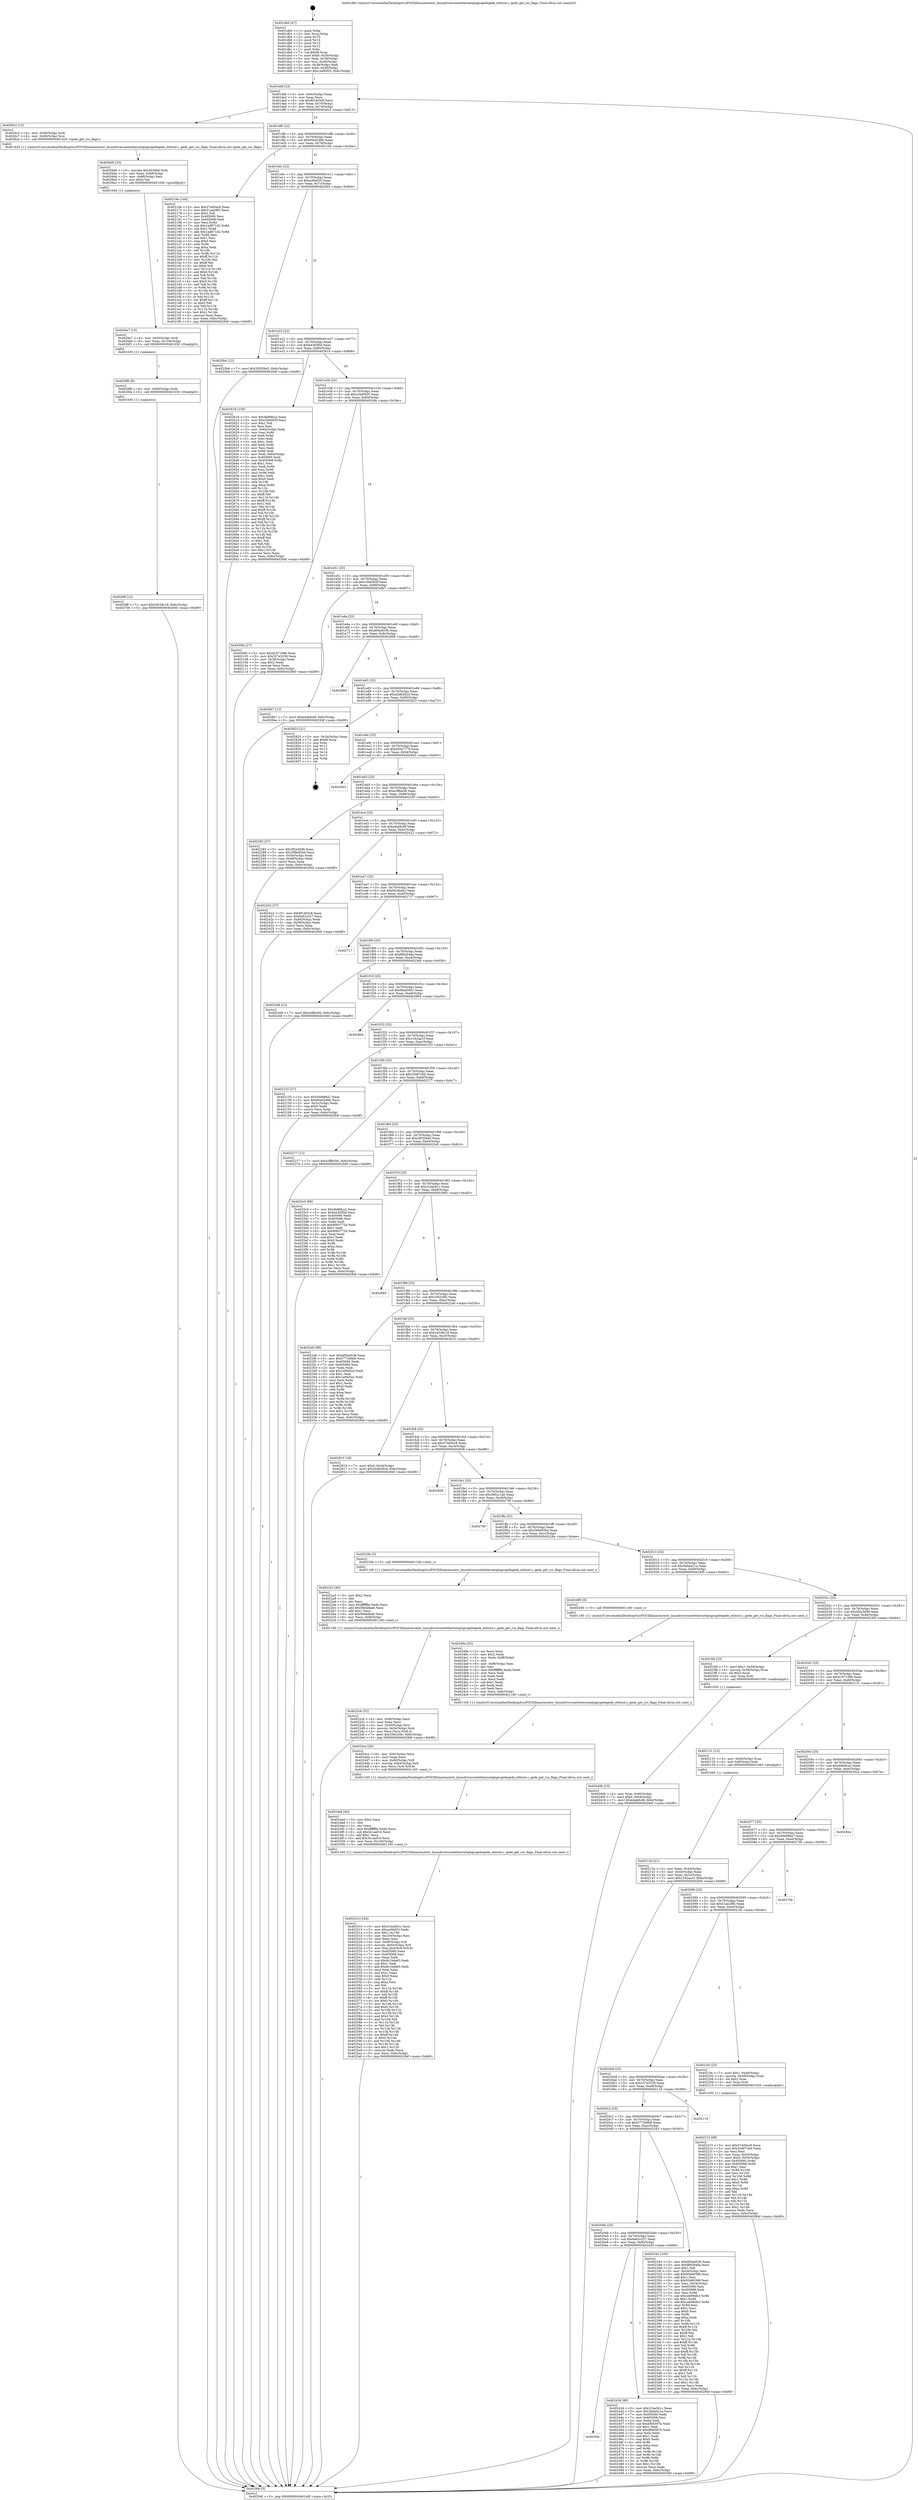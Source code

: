 digraph "0x401db0" {
  label = "0x401db0 (/mnt/c/Users/mathe/Desktop/tcc/POCII/binaries/extr_linuxdriversnetethernetqlogicqedeqede_ethtool.c_qede_get_rss_flags_Final-ollvm.out::main(0))"
  labelloc = "t"
  node[shape=record]

  Entry [label="",width=0.3,height=0.3,shape=circle,fillcolor=black,style=filled]
  "0x401ddf" [label="{
     0x401ddf [23]\l
     | [instrs]\l
     &nbsp;&nbsp;0x401ddf \<+3\>: mov -0x6c(%rbp),%eax\l
     &nbsp;&nbsp;0x401de2 \<+2\>: mov %eax,%ecx\l
     &nbsp;&nbsp;0x401de4 \<+6\>: sub $0x8f1d03c8,%ecx\l
     &nbsp;&nbsp;0x401dea \<+3\>: mov %eax,-0x70(%rbp)\l
     &nbsp;&nbsp;0x401ded \<+3\>: mov %ecx,-0x74(%rbp)\l
     &nbsp;&nbsp;0x401df0 \<+6\>: je 00000000004026c3 \<main+0x913\>\l
  }"]
  "0x4026c3" [label="{
     0x4026c3 [13]\l
     | [instrs]\l
     &nbsp;&nbsp;0x4026c3 \<+4\>: mov -0x50(%rbp),%rdi\l
     &nbsp;&nbsp;0x4026c7 \<+4\>: mov -0x60(%rbp),%rsi\l
     &nbsp;&nbsp;0x4026cb \<+5\>: call 0000000000401420 \<qede_get_rss_flags\>\l
     | [calls]\l
     &nbsp;&nbsp;0x401420 \{1\} (/mnt/c/Users/mathe/Desktop/tcc/POCII/binaries/extr_linuxdriversnetethernetqlogicqedeqede_ethtool.c_qede_get_rss_flags_Final-ollvm.out::qede_get_rss_flags)\l
  }"]
  "0x401df6" [label="{
     0x401df6 [22]\l
     | [instrs]\l
     &nbsp;&nbsp;0x401df6 \<+5\>: jmp 0000000000401dfb \<main+0x4b\>\l
     &nbsp;&nbsp;0x401dfb \<+3\>: mov -0x70(%rbp),%eax\l
     &nbsp;&nbsp;0x401dfe \<+5\>: sub $0x95ed246b,%eax\l
     &nbsp;&nbsp;0x401e03 \<+3\>: mov %eax,-0x78(%rbp)\l
     &nbsp;&nbsp;0x401e06 \<+6\>: je 000000000040216e \<main+0x3be\>\l
  }"]
  Exit [label="",width=0.3,height=0.3,shape=circle,fillcolor=black,style=filled,peripheries=2]
  "0x40216e" [label="{
     0x40216e [144]\l
     | [instrs]\l
     &nbsp;&nbsp;0x40216e \<+5\>: mov $0x374d5ec8,%eax\l
     &nbsp;&nbsp;0x402173 \<+5\>: mov $0x51ae2f85,%ecx\l
     &nbsp;&nbsp;0x402178 \<+2\>: mov $0x1,%dl\l
     &nbsp;&nbsp;0x40217a \<+7\>: mov 0x405060,%esi\l
     &nbsp;&nbsp;0x402181 \<+7\>: mov 0x405068,%edi\l
     &nbsp;&nbsp;0x402188 \<+3\>: mov %esi,%r8d\l
     &nbsp;&nbsp;0x40218b \<+7\>: sub $0x1ad871d2,%r8d\l
     &nbsp;&nbsp;0x402192 \<+4\>: sub $0x1,%r8d\l
     &nbsp;&nbsp;0x402196 \<+7\>: add $0x1ad871d2,%r8d\l
     &nbsp;&nbsp;0x40219d \<+4\>: imul %r8d,%esi\l
     &nbsp;&nbsp;0x4021a1 \<+3\>: and $0x1,%esi\l
     &nbsp;&nbsp;0x4021a4 \<+3\>: cmp $0x0,%esi\l
     &nbsp;&nbsp;0x4021a7 \<+4\>: sete %r9b\l
     &nbsp;&nbsp;0x4021ab \<+3\>: cmp $0xa,%edi\l
     &nbsp;&nbsp;0x4021ae \<+4\>: setl %r10b\l
     &nbsp;&nbsp;0x4021b2 \<+3\>: mov %r9b,%r11b\l
     &nbsp;&nbsp;0x4021b5 \<+4\>: xor $0xff,%r11b\l
     &nbsp;&nbsp;0x4021b9 \<+3\>: mov %r10b,%bl\l
     &nbsp;&nbsp;0x4021bc \<+3\>: xor $0xff,%bl\l
     &nbsp;&nbsp;0x4021bf \<+3\>: xor $0x0,%dl\l
     &nbsp;&nbsp;0x4021c2 \<+3\>: mov %r11b,%r14b\l
     &nbsp;&nbsp;0x4021c5 \<+4\>: and $0x0,%r14b\l
     &nbsp;&nbsp;0x4021c9 \<+3\>: and %dl,%r9b\l
     &nbsp;&nbsp;0x4021cc \<+3\>: mov %bl,%r15b\l
     &nbsp;&nbsp;0x4021cf \<+4\>: and $0x0,%r15b\l
     &nbsp;&nbsp;0x4021d3 \<+3\>: and %dl,%r10b\l
     &nbsp;&nbsp;0x4021d6 \<+3\>: or %r9b,%r14b\l
     &nbsp;&nbsp;0x4021d9 \<+3\>: or %r10b,%r15b\l
     &nbsp;&nbsp;0x4021dc \<+3\>: xor %r15b,%r14b\l
     &nbsp;&nbsp;0x4021df \<+3\>: or %bl,%r11b\l
     &nbsp;&nbsp;0x4021e2 \<+4\>: xor $0xff,%r11b\l
     &nbsp;&nbsp;0x4021e6 \<+3\>: or $0x0,%dl\l
     &nbsp;&nbsp;0x4021e9 \<+3\>: and %dl,%r11b\l
     &nbsp;&nbsp;0x4021ec \<+3\>: or %r11b,%r14b\l
     &nbsp;&nbsp;0x4021ef \<+4\>: test $0x1,%r14b\l
     &nbsp;&nbsp;0x4021f3 \<+3\>: cmovne %ecx,%eax\l
     &nbsp;&nbsp;0x4021f6 \<+3\>: mov %eax,-0x6c(%rbp)\l
     &nbsp;&nbsp;0x4021f9 \<+5\>: jmp 000000000040294f \<main+0xb9f\>\l
  }"]
  "0x401e0c" [label="{
     0x401e0c [22]\l
     | [instrs]\l
     &nbsp;&nbsp;0x401e0c \<+5\>: jmp 0000000000401e11 \<main+0x61\>\l
     &nbsp;&nbsp;0x401e11 \<+3\>: mov -0x70(%rbp),%eax\l
     &nbsp;&nbsp;0x401e14 \<+5\>: sub $0xac6faf33,%eax\l
     &nbsp;&nbsp;0x401e19 \<+3\>: mov %eax,-0x7c(%rbp)\l
     &nbsp;&nbsp;0x401e1c \<+6\>: je 00000000004025b4 \<main+0x804\>\l
  }"]
  "0x4026ff" [label="{
     0x4026ff [12]\l
     | [instrs]\l
     &nbsp;&nbsp;0x4026ff \<+7\>: movl $0x34538c18,-0x6c(%rbp)\l
     &nbsp;&nbsp;0x402706 \<+5\>: jmp 000000000040294f \<main+0xb9f\>\l
  }"]
  "0x4025b4" [label="{
     0x4025b4 [12]\l
     | [instrs]\l
     &nbsp;&nbsp;0x4025b4 \<+7\>: movl $0x2f0358a5,-0x6c(%rbp)\l
     &nbsp;&nbsp;0x4025bb \<+5\>: jmp 000000000040294f \<main+0xb9f\>\l
  }"]
  "0x401e22" [label="{
     0x401e22 [22]\l
     | [instrs]\l
     &nbsp;&nbsp;0x401e22 \<+5\>: jmp 0000000000401e27 \<main+0x77\>\l
     &nbsp;&nbsp;0x401e27 \<+3\>: mov -0x70(%rbp),%eax\l
     &nbsp;&nbsp;0x401e2a \<+5\>: sub $0xb43f2f0d,%eax\l
     &nbsp;&nbsp;0x401e2f \<+3\>: mov %eax,-0x80(%rbp)\l
     &nbsp;&nbsp;0x401e32 \<+6\>: je 0000000000402618 \<main+0x868\>\l
  }"]
  "0x4026f6" [label="{
     0x4026f6 [9]\l
     | [instrs]\l
     &nbsp;&nbsp;0x4026f6 \<+4\>: mov -0x60(%rbp),%rdi\l
     &nbsp;&nbsp;0x4026fa \<+5\>: call 0000000000401030 \<free@plt\>\l
     | [calls]\l
     &nbsp;&nbsp;0x401030 \{1\} (unknown)\l
  }"]
  "0x402618" [label="{
     0x402618 [159]\l
     | [instrs]\l
     &nbsp;&nbsp;0x402618 \<+5\>: mov $0x4b86fca2,%eax\l
     &nbsp;&nbsp;0x40261d \<+5\>: mov $0xc3bb0b5f,%ecx\l
     &nbsp;&nbsp;0x402622 \<+2\>: mov $0x1,%dl\l
     &nbsp;&nbsp;0x402624 \<+2\>: xor %esi,%esi\l
     &nbsp;&nbsp;0x402626 \<+3\>: mov -0x64(%rbp),%edi\l
     &nbsp;&nbsp;0x402629 \<+3\>: mov %esi,%r8d\l
     &nbsp;&nbsp;0x40262c \<+3\>: sub %edi,%r8d\l
     &nbsp;&nbsp;0x40262f \<+2\>: mov %esi,%edi\l
     &nbsp;&nbsp;0x402631 \<+3\>: sub $0x1,%edi\l
     &nbsp;&nbsp;0x402634 \<+3\>: add %edi,%r8d\l
     &nbsp;&nbsp;0x402637 \<+2\>: mov %esi,%edi\l
     &nbsp;&nbsp;0x402639 \<+3\>: sub %r8d,%edi\l
     &nbsp;&nbsp;0x40263c \<+3\>: mov %edi,-0x64(%rbp)\l
     &nbsp;&nbsp;0x40263f \<+7\>: mov 0x405060,%edi\l
     &nbsp;&nbsp;0x402646 \<+8\>: mov 0x405068,%r8d\l
     &nbsp;&nbsp;0x40264e \<+3\>: sub $0x1,%esi\l
     &nbsp;&nbsp;0x402651 \<+3\>: mov %edi,%r9d\l
     &nbsp;&nbsp;0x402654 \<+3\>: add %esi,%r9d\l
     &nbsp;&nbsp;0x402657 \<+4\>: imul %r9d,%edi\l
     &nbsp;&nbsp;0x40265b \<+3\>: and $0x1,%edi\l
     &nbsp;&nbsp;0x40265e \<+3\>: cmp $0x0,%edi\l
     &nbsp;&nbsp;0x402661 \<+4\>: sete %r10b\l
     &nbsp;&nbsp;0x402665 \<+4\>: cmp $0xa,%r8d\l
     &nbsp;&nbsp;0x402669 \<+4\>: setl %r11b\l
     &nbsp;&nbsp;0x40266d \<+3\>: mov %r10b,%bl\l
     &nbsp;&nbsp;0x402670 \<+3\>: xor $0xff,%bl\l
     &nbsp;&nbsp;0x402673 \<+3\>: mov %r11b,%r14b\l
     &nbsp;&nbsp;0x402676 \<+4\>: xor $0xff,%r14b\l
     &nbsp;&nbsp;0x40267a \<+3\>: xor $0x1,%dl\l
     &nbsp;&nbsp;0x40267d \<+3\>: mov %bl,%r15b\l
     &nbsp;&nbsp;0x402680 \<+4\>: and $0xff,%r15b\l
     &nbsp;&nbsp;0x402684 \<+3\>: and %dl,%r10b\l
     &nbsp;&nbsp;0x402687 \<+3\>: mov %r14b,%r12b\l
     &nbsp;&nbsp;0x40268a \<+4\>: and $0xff,%r12b\l
     &nbsp;&nbsp;0x40268e \<+3\>: and %dl,%r11b\l
     &nbsp;&nbsp;0x402691 \<+3\>: or %r10b,%r15b\l
     &nbsp;&nbsp;0x402694 \<+3\>: or %r11b,%r12b\l
     &nbsp;&nbsp;0x402697 \<+3\>: xor %r12b,%r15b\l
     &nbsp;&nbsp;0x40269a \<+3\>: or %r14b,%bl\l
     &nbsp;&nbsp;0x40269d \<+3\>: xor $0xff,%bl\l
     &nbsp;&nbsp;0x4026a0 \<+3\>: or $0x1,%dl\l
     &nbsp;&nbsp;0x4026a3 \<+2\>: and %dl,%bl\l
     &nbsp;&nbsp;0x4026a5 \<+3\>: or %bl,%r15b\l
     &nbsp;&nbsp;0x4026a8 \<+4\>: test $0x1,%r15b\l
     &nbsp;&nbsp;0x4026ac \<+3\>: cmovne %ecx,%eax\l
     &nbsp;&nbsp;0x4026af \<+3\>: mov %eax,-0x6c(%rbp)\l
     &nbsp;&nbsp;0x4026b2 \<+5\>: jmp 000000000040294f \<main+0xb9f\>\l
  }"]
  "0x401e38" [label="{
     0x401e38 [25]\l
     | [instrs]\l
     &nbsp;&nbsp;0x401e38 \<+5\>: jmp 0000000000401e3d \<main+0x8d\>\l
     &nbsp;&nbsp;0x401e3d \<+3\>: mov -0x70(%rbp),%eax\l
     &nbsp;&nbsp;0x401e40 \<+5\>: sub $0xc3a95f25,%eax\l
     &nbsp;&nbsp;0x401e45 \<+6\>: mov %eax,-0x84(%rbp)\l
     &nbsp;&nbsp;0x401e4b \<+6\>: je 00000000004020fe \<main+0x34e\>\l
  }"]
  "0x4026e7" [label="{
     0x4026e7 [15]\l
     | [instrs]\l
     &nbsp;&nbsp;0x4026e7 \<+4\>: mov -0x50(%rbp),%rdi\l
     &nbsp;&nbsp;0x4026eb \<+6\>: mov %eax,-0x104(%rbp)\l
     &nbsp;&nbsp;0x4026f1 \<+5\>: call 0000000000401030 \<free@plt\>\l
     | [calls]\l
     &nbsp;&nbsp;0x401030 \{1\} (unknown)\l
  }"]
  "0x4020fe" [label="{
     0x4020fe [27]\l
     | [instrs]\l
     &nbsp;&nbsp;0x4020fe \<+5\>: mov $0x41971086,%eax\l
     &nbsp;&nbsp;0x402103 \<+5\>: mov $0x527e3259,%ecx\l
     &nbsp;&nbsp;0x402108 \<+3\>: mov -0x30(%rbp),%edx\l
     &nbsp;&nbsp;0x40210b \<+3\>: cmp $0x2,%edx\l
     &nbsp;&nbsp;0x40210e \<+3\>: cmovne %ecx,%eax\l
     &nbsp;&nbsp;0x402111 \<+3\>: mov %eax,-0x6c(%rbp)\l
     &nbsp;&nbsp;0x402114 \<+5\>: jmp 000000000040294f \<main+0xb9f\>\l
  }"]
  "0x401e51" [label="{
     0x401e51 [25]\l
     | [instrs]\l
     &nbsp;&nbsp;0x401e51 \<+5\>: jmp 0000000000401e56 \<main+0xa6\>\l
     &nbsp;&nbsp;0x401e56 \<+3\>: mov -0x70(%rbp),%eax\l
     &nbsp;&nbsp;0x401e59 \<+5\>: sub $0xc3bb0b5f,%eax\l
     &nbsp;&nbsp;0x401e5e \<+6\>: mov %eax,-0x88(%rbp)\l
     &nbsp;&nbsp;0x401e64 \<+6\>: je 00000000004026b7 \<main+0x907\>\l
  }"]
  "0x40294f" [label="{
     0x40294f [5]\l
     | [instrs]\l
     &nbsp;&nbsp;0x40294f \<+5\>: jmp 0000000000401ddf \<main+0x2f\>\l
  }"]
  "0x401db0" [label="{
     0x401db0 [47]\l
     | [instrs]\l
     &nbsp;&nbsp;0x401db0 \<+1\>: push %rbp\l
     &nbsp;&nbsp;0x401db1 \<+3\>: mov %rsp,%rbp\l
     &nbsp;&nbsp;0x401db4 \<+2\>: push %r15\l
     &nbsp;&nbsp;0x401db6 \<+2\>: push %r14\l
     &nbsp;&nbsp;0x401db8 \<+2\>: push %r13\l
     &nbsp;&nbsp;0x401dba \<+2\>: push %r12\l
     &nbsp;&nbsp;0x401dbc \<+1\>: push %rbx\l
     &nbsp;&nbsp;0x401dbd \<+7\>: sub $0xf8,%rsp\l
     &nbsp;&nbsp;0x401dc4 \<+7\>: movl $0x0,-0x34(%rbp)\l
     &nbsp;&nbsp;0x401dcb \<+3\>: mov %edi,-0x38(%rbp)\l
     &nbsp;&nbsp;0x401dce \<+4\>: mov %rsi,-0x40(%rbp)\l
     &nbsp;&nbsp;0x401dd2 \<+3\>: mov -0x38(%rbp),%edi\l
     &nbsp;&nbsp;0x401dd5 \<+3\>: mov %edi,-0x30(%rbp)\l
     &nbsp;&nbsp;0x401dd8 \<+7\>: movl $0xc3a95f25,-0x6c(%rbp)\l
  }"]
  "0x4026d0" [label="{
     0x4026d0 [23]\l
     | [instrs]\l
     &nbsp;&nbsp;0x4026d0 \<+10\>: movabs $0x4030b6,%rdi\l
     &nbsp;&nbsp;0x4026da \<+3\>: mov %eax,-0x68(%rbp)\l
     &nbsp;&nbsp;0x4026dd \<+3\>: mov -0x68(%rbp),%esi\l
     &nbsp;&nbsp;0x4026e0 \<+2\>: mov $0x0,%al\l
     &nbsp;&nbsp;0x4026e2 \<+5\>: call 0000000000401040 \<printf@plt\>\l
     | [calls]\l
     &nbsp;&nbsp;0x401040 \{1\} (unknown)\l
  }"]
  "0x4026b7" [label="{
     0x4026b7 [12]\l
     | [instrs]\l
     &nbsp;&nbsp;0x4026b7 \<+7\>: movl $0xe4ab6c6f,-0x6c(%rbp)\l
     &nbsp;&nbsp;0x4026be \<+5\>: jmp 000000000040294f \<main+0xb9f\>\l
  }"]
  "0x401e6a" [label="{
     0x401e6a [25]\l
     | [instrs]\l
     &nbsp;&nbsp;0x401e6a \<+5\>: jmp 0000000000401e6f \<main+0xbf\>\l
     &nbsp;&nbsp;0x401e6f \<+3\>: mov -0x70(%rbp),%eax\l
     &nbsp;&nbsp;0x401e72 \<+5\>: sub $0xd00ad536,%eax\l
     &nbsp;&nbsp;0x401e77 \<+6\>: mov %eax,-0x8c(%rbp)\l
     &nbsp;&nbsp;0x401e7d \<+6\>: je 0000000000402866 \<main+0xab6\>\l
  }"]
  "0x402510" [label="{
     0x402510 [164]\l
     | [instrs]\l
     &nbsp;&nbsp;0x402510 \<+5\>: mov $0x31ba5b1c,%ecx\l
     &nbsp;&nbsp;0x402515 \<+5\>: mov $0xac6faf33,%edx\l
     &nbsp;&nbsp;0x40251a \<+3\>: mov $0x1,%r10b\l
     &nbsp;&nbsp;0x40251d \<+6\>: mov -0x100(%rbp),%esi\l
     &nbsp;&nbsp;0x402523 \<+3\>: imul %eax,%esi\l
     &nbsp;&nbsp;0x402526 \<+4\>: mov -0x60(%rbp),%r8\l
     &nbsp;&nbsp;0x40252a \<+4\>: movslq -0x64(%rbp),%r9\l
     &nbsp;&nbsp;0x40252e \<+5\>: mov %esi,0x4(%r8,%r9,8)\l
     &nbsp;&nbsp;0x402533 \<+7\>: mov 0x405060,%eax\l
     &nbsp;&nbsp;0x40253a \<+7\>: mov 0x405068,%esi\l
     &nbsp;&nbsp;0x402541 \<+2\>: mov %eax,%edi\l
     &nbsp;&nbsp;0x402543 \<+6\>: sub $0x8c1bde65,%edi\l
     &nbsp;&nbsp;0x402549 \<+3\>: sub $0x1,%edi\l
     &nbsp;&nbsp;0x40254c \<+6\>: add $0x8c1bde65,%edi\l
     &nbsp;&nbsp;0x402552 \<+3\>: imul %edi,%eax\l
     &nbsp;&nbsp;0x402555 \<+3\>: and $0x1,%eax\l
     &nbsp;&nbsp;0x402558 \<+3\>: cmp $0x0,%eax\l
     &nbsp;&nbsp;0x40255b \<+4\>: sete %r11b\l
     &nbsp;&nbsp;0x40255f \<+3\>: cmp $0xa,%esi\l
     &nbsp;&nbsp;0x402562 \<+3\>: setl %bl\l
     &nbsp;&nbsp;0x402565 \<+3\>: mov %r11b,%r14b\l
     &nbsp;&nbsp;0x402568 \<+4\>: xor $0xff,%r14b\l
     &nbsp;&nbsp;0x40256c \<+3\>: mov %bl,%r15b\l
     &nbsp;&nbsp;0x40256f \<+4\>: xor $0xff,%r15b\l
     &nbsp;&nbsp;0x402573 \<+4\>: xor $0x0,%r10b\l
     &nbsp;&nbsp;0x402577 \<+3\>: mov %r14b,%r12b\l
     &nbsp;&nbsp;0x40257a \<+4\>: and $0x0,%r12b\l
     &nbsp;&nbsp;0x40257e \<+3\>: and %r10b,%r11b\l
     &nbsp;&nbsp;0x402581 \<+3\>: mov %r15b,%r13b\l
     &nbsp;&nbsp;0x402584 \<+4\>: and $0x0,%r13b\l
     &nbsp;&nbsp;0x402588 \<+3\>: and %r10b,%bl\l
     &nbsp;&nbsp;0x40258b \<+3\>: or %r11b,%r12b\l
     &nbsp;&nbsp;0x40258e \<+3\>: or %bl,%r13b\l
     &nbsp;&nbsp;0x402591 \<+3\>: xor %r13b,%r12b\l
     &nbsp;&nbsp;0x402594 \<+3\>: or %r15b,%r14b\l
     &nbsp;&nbsp;0x402597 \<+4\>: xor $0xff,%r14b\l
     &nbsp;&nbsp;0x40259b \<+4\>: or $0x0,%r10b\l
     &nbsp;&nbsp;0x40259f \<+3\>: and %r10b,%r14b\l
     &nbsp;&nbsp;0x4025a2 \<+3\>: or %r14b,%r12b\l
     &nbsp;&nbsp;0x4025a5 \<+4\>: test $0x1,%r12b\l
     &nbsp;&nbsp;0x4025a9 \<+3\>: cmovne %edx,%ecx\l
     &nbsp;&nbsp;0x4025ac \<+3\>: mov %ecx,-0x6c(%rbp)\l
     &nbsp;&nbsp;0x4025af \<+5\>: jmp 000000000040294f \<main+0xb9f\>\l
  }"]
  "0x402866" [label="{
     0x402866\l
  }", style=dashed]
  "0x401e83" [label="{
     0x401e83 [25]\l
     | [instrs]\l
     &nbsp;&nbsp;0x401e83 \<+5\>: jmp 0000000000401e88 \<main+0xd8\>\l
     &nbsp;&nbsp;0x401e88 \<+3\>: mov -0x70(%rbp),%eax\l
     &nbsp;&nbsp;0x401e8b \<+5\>: sub $0xd2d6282d,%eax\l
     &nbsp;&nbsp;0x401e90 \<+6\>: mov %eax,-0x90(%rbp)\l
     &nbsp;&nbsp;0x401e96 \<+6\>: je 0000000000402823 \<main+0xa73\>\l
  }"]
  "0x4024e8" [label="{
     0x4024e8 [40]\l
     | [instrs]\l
     &nbsp;&nbsp;0x4024e8 \<+5\>: mov $0x2,%ecx\l
     &nbsp;&nbsp;0x4024ed \<+1\>: cltd\l
     &nbsp;&nbsp;0x4024ee \<+2\>: idiv %ecx\l
     &nbsp;&nbsp;0x4024f0 \<+6\>: imul $0xfffffffe,%edx,%ecx\l
     &nbsp;&nbsp;0x4024f6 \<+6\>: sub $0x3e1aef16,%ecx\l
     &nbsp;&nbsp;0x4024fc \<+3\>: add $0x1,%ecx\l
     &nbsp;&nbsp;0x4024ff \<+6\>: add $0x3e1aef16,%ecx\l
     &nbsp;&nbsp;0x402505 \<+6\>: mov %ecx,-0x100(%rbp)\l
     &nbsp;&nbsp;0x40250b \<+5\>: call 0000000000401160 \<next_i\>\l
     | [calls]\l
     &nbsp;&nbsp;0x401160 \{1\} (/mnt/c/Users/mathe/Desktop/tcc/POCII/binaries/extr_linuxdriversnetethernetqlogicqedeqede_ethtool.c_qede_get_rss_flags_Final-ollvm.out::next_i)\l
  }"]
  "0x402823" [label="{
     0x402823 [21]\l
     | [instrs]\l
     &nbsp;&nbsp;0x402823 \<+3\>: mov -0x34(%rbp),%eax\l
     &nbsp;&nbsp;0x402826 \<+7\>: add $0xf8,%rsp\l
     &nbsp;&nbsp;0x40282d \<+1\>: pop %rbx\l
     &nbsp;&nbsp;0x40282e \<+2\>: pop %r12\l
     &nbsp;&nbsp;0x402830 \<+2\>: pop %r13\l
     &nbsp;&nbsp;0x402832 \<+2\>: pop %r14\l
     &nbsp;&nbsp;0x402834 \<+2\>: pop %r15\l
     &nbsp;&nbsp;0x402836 \<+1\>: pop %rbp\l
     &nbsp;&nbsp;0x402837 \<+1\>: ret\l
  }"]
  "0x401e9c" [label="{
     0x401e9c [25]\l
     | [instrs]\l
     &nbsp;&nbsp;0x401e9c \<+5\>: jmp 0000000000401ea1 \<main+0xf1\>\l
     &nbsp;&nbsp;0x401ea1 \<+3\>: mov -0x70(%rbp),%eax\l
     &nbsp;&nbsp;0x401ea4 \<+5\>: sub $0xe05a7778,%eax\l
     &nbsp;&nbsp;0x401ea9 \<+6\>: mov %eax,-0x94(%rbp)\l
     &nbsp;&nbsp;0x401eaf \<+6\>: je 0000000000402943 \<main+0xb93\>\l
  }"]
  "0x4024ce" [label="{
     0x4024ce [26]\l
     | [instrs]\l
     &nbsp;&nbsp;0x4024ce \<+6\>: mov -0xfc(%rbp),%ecx\l
     &nbsp;&nbsp;0x4024d4 \<+3\>: imul %eax,%ecx\l
     &nbsp;&nbsp;0x4024d7 \<+4\>: mov -0x60(%rbp),%r8\l
     &nbsp;&nbsp;0x4024db \<+4\>: movslq -0x64(%rbp),%r9\l
     &nbsp;&nbsp;0x4024df \<+4\>: mov %ecx,(%r8,%r9,8)\l
     &nbsp;&nbsp;0x4024e3 \<+5\>: call 0000000000401160 \<next_i\>\l
     | [calls]\l
     &nbsp;&nbsp;0x401160 \{1\} (/mnt/c/Users/mathe/Desktop/tcc/POCII/binaries/extr_linuxdriversnetethernetqlogicqedeqede_ethtool.c_qede_get_rss_flags_Final-ollvm.out::next_i)\l
  }"]
  "0x402943" [label="{
     0x402943\l
  }", style=dashed]
  "0x401eb5" [label="{
     0x401eb5 [25]\l
     | [instrs]\l
     &nbsp;&nbsp;0x401eb5 \<+5\>: jmp 0000000000401eba \<main+0x10a\>\l
     &nbsp;&nbsp;0x401eba \<+3\>: mov -0x70(%rbp),%eax\l
     &nbsp;&nbsp;0x401ebd \<+5\>: sub $0xe3ffe456,%eax\l
     &nbsp;&nbsp;0x401ec2 \<+6\>: mov %eax,-0x98(%rbp)\l
     &nbsp;&nbsp;0x401ec8 \<+6\>: je 0000000000402283 \<main+0x4d3\>\l
  }"]
  "0x40249a" [label="{
     0x40249a [52]\l
     | [instrs]\l
     &nbsp;&nbsp;0x40249a \<+2\>: xor %ecx,%ecx\l
     &nbsp;&nbsp;0x40249c \<+5\>: mov $0x2,%edx\l
     &nbsp;&nbsp;0x4024a1 \<+6\>: mov %edx,-0xf8(%rbp)\l
     &nbsp;&nbsp;0x4024a7 \<+1\>: cltd\l
     &nbsp;&nbsp;0x4024a8 \<+6\>: mov -0xf8(%rbp),%esi\l
     &nbsp;&nbsp;0x4024ae \<+2\>: idiv %esi\l
     &nbsp;&nbsp;0x4024b0 \<+6\>: imul $0xfffffffe,%edx,%edx\l
     &nbsp;&nbsp;0x4024b6 \<+2\>: mov %ecx,%edi\l
     &nbsp;&nbsp;0x4024b8 \<+2\>: sub %edx,%edi\l
     &nbsp;&nbsp;0x4024ba \<+2\>: mov %ecx,%edx\l
     &nbsp;&nbsp;0x4024bc \<+3\>: sub $0x1,%edx\l
     &nbsp;&nbsp;0x4024bf \<+2\>: add %edx,%edi\l
     &nbsp;&nbsp;0x4024c1 \<+2\>: sub %edi,%ecx\l
     &nbsp;&nbsp;0x4024c3 \<+6\>: mov %ecx,-0xfc(%rbp)\l
     &nbsp;&nbsp;0x4024c9 \<+5\>: call 0000000000401160 \<next_i\>\l
     | [calls]\l
     &nbsp;&nbsp;0x401160 \{1\} (/mnt/c/Users/mathe/Desktop/tcc/POCII/binaries/extr_linuxdriversnetethernetqlogicqedeqede_ethtool.c_qede_get_rss_flags_Final-ollvm.out::next_i)\l
  }"]
  "0x402283" [label="{
     0x402283 [27]\l
     | [instrs]\l
     &nbsp;&nbsp;0x402283 \<+5\>: mov $0x3f2a3d58,%eax\l
     &nbsp;&nbsp;0x402288 \<+5\>: mov $0x398e92bd,%ecx\l
     &nbsp;&nbsp;0x40228d \<+3\>: mov -0x54(%rbp),%edx\l
     &nbsp;&nbsp;0x402290 \<+3\>: cmp -0x48(%rbp),%edx\l
     &nbsp;&nbsp;0x402293 \<+3\>: cmovl %ecx,%eax\l
     &nbsp;&nbsp;0x402296 \<+3\>: mov %eax,-0x6c(%rbp)\l
     &nbsp;&nbsp;0x402299 \<+5\>: jmp 000000000040294f \<main+0xb9f\>\l
  }"]
  "0x401ece" [label="{
     0x401ece [25]\l
     | [instrs]\l
     &nbsp;&nbsp;0x401ece \<+5\>: jmp 0000000000401ed3 \<main+0x123\>\l
     &nbsp;&nbsp;0x401ed3 \<+3\>: mov -0x70(%rbp),%eax\l
     &nbsp;&nbsp;0x401ed6 \<+5\>: sub $0xe4ab6c6f,%eax\l
     &nbsp;&nbsp;0x401edb \<+6\>: mov %eax,-0x9c(%rbp)\l
     &nbsp;&nbsp;0x401ee1 \<+6\>: je 0000000000402422 \<main+0x672\>\l
  }"]
  "0x4020f4" [label="{
     0x4020f4\l
  }", style=dashed]
  "0x402422" [label="{
     0x402422 [27]\l
     | [instrs]\l
     &nbsp;&nbsp;0x402422 \<+5\>: mov $0x8f1d03c8,%eax\l
     &nbsp;&nbsp;0x402427 \<+5\>: mov $0x6a62c527,%ecx\l
     &nbsp;&nbsp;0x40242c \<+3\>: mov -0x64(%rbp),%edx\l
     &nbsp;&nbsp;0x40242f \<+3\>: cmp -0x58(%rbp),%edx\l
     &nbsp;&nbsp;0x402432 \<+3\>: cmovl %ecx,%eax\l
     &nbsp;&nbsp;0x402435 \<+3\>: mov %eax,-0x6c(%rbp)\l
     &nbsp;&nbsp;0x402438 \<+5\>: jmp 000000000040294f \<main+0xb9f\>\l
  }"]
  "0x401ee7" [label="{
     0x401ee7 [25]\l
     | [instrs]\l
     &nbsp;&nbsp;0x401ee7 \<+5\>: jmp 0000000000401eec \<main+0x13c\>\l
     &nbsp;&nbsp;0x401eec \<+3\>: mov -0x70(%rbp),%eax\l
     &nbsp;&nbsp;0x401eef \<+5\>: sub $0xf424bab2,%eax\l
     &nbsp;&nbsp;0x401ef4 \<+6\>: mov %eax,-0xa0(%rbp)\l
     &nbsp;&nbsp;0x401efa \<+6\>: je 0000000000402717 \<main+0x967\>\l
  }"]
  "0x40243d" [label="{
     0x40243d [88]\l
     | [instrs]\l
     &nbsp;&nbsp;0x40243d \<+5\>: mov $0x31ba5b1c,%eax\l
     &nbsp;&nbsp;0x402442 \<+5\>: mov $0x3b0a421a,%ecx\l
     &nbsp;&nbsp;0x402447 \<+7\>: mov 0x405060,%edx\l
     &nbsp;&nbsp;0x40244e \<+7\>: mov 0x405068,%esi\l
     &nbsp;&nbsp;0x402455 \<+2\>: mov %edx,%edi\l
     &nbsp;&nbsp;0x402457 \<+6\>: sub $0xdf08397b,%edi\l
     &nbsp;&nbsp;0x40245d \<+3\>: sub $0x1,%edi\l
     &nbsp;&nbsp;0x402460 \<+6\>: add $0xdf08397b,%edi\l
     &nbsp;&nbsp;0x402466 \<+3\>: imul %edi,%edx\l
     &nbsp;&nbsp;0x402469 \<+3\>: and $0x1,%edx\l
     &nbsp;&nbsp;0x40246c \<+3\>: cmp $0x0,%edx\l
     &nbsp;&nbsp;0x40246f \<+4\>: sete %r8b\l
     &nbsp;&nbsp;0x402473 \<+3\>: cmp $0xa,%esi\l
     &nbsp;&nbsp;0x402476 \<+4\>: setl %r9b\l
     &nbsp;&nbsp;0x40247a \<+3\>: mov %r8b,%r10b\l
     &nbsp;&nbsp;0x40247d \<+3\>: and %r9b,%r10b\l
     &nbsp;&nbsp;0x402480 \<+3\>: xor %r9b,%r8b\l
     &nbsp;&nbsp;0x402483 \<+3\>: or %r8b,%r10b\l
     &nbsp;&nbsp;0x402486 \<+4\>: test $0x1,%r10b\l
     &nbsp;&nbsp;0x40248a \<+3\>: cmovne %ecx,%eax\l
     &nbsp;&nbsp;0x40248d \<+3\>: mov %eax,-0x6c(%rbp)\l
     &nbsp;&nbsp;0x402490 \<+5\>: jmp 000000000040294f \<main+0xb9f\>\l
  }"]
  "0x402717" [label="{
     0x402717\l
  }", style=dashed]
  "0x401f00" [label="{
     0x401f00 [25]\l
     | [instrs]\l
     &nbsp;&nbsp;0x401f00 \<+5\>: jmp 0000000000401f05 \<main+0x155\>\l
     &nbsp;&nbsp;0x401f05 \<+3\>: mov -0x70(%rbp),%eax\l
     &nbsp;&nbsp;0x401f08 \<+5\>: sub $0xf89264da,%eax\l
     &nbsp;&nbsp;0x401f0d \<+6\>: mov %eax,-0xa4(%rbp)\l
     &nbsp;&nbsp;0x401f13 \<+6\>: je 00000000004023e8 \<main+0x638\>\l
  }"]
  "0x40240b" [label="{
     0x40240b [23]\l
     | [instrs]\l
     &nbsp;&nbsp;0x40240b \<+4\>: mov %rax,-0x60(%rbp)\l
     &nbsp;&nbsp;0x40240f \<+7\>: movl $0x0,-0x64(%rbp)\l
     &nbsp;&nbsp;0x402416 \<+7\>: movl $0xe4ab6c6f,-0x6c(%rbp)\l
     &nbsp;&nbsp;0x40241d \<+5\>: jmp 000000000040294f \<main+0xb9f\>\l
  }"]
  "0x4023e8" [label="{
     0x4023e8 [12]\l
     | [instrs]\l
     &nbsp;&nbsp;0x4023e8 \<+7\>: movl $0xe3ffe456,-0x6c(%rbp)\l
     &nbsp;&nbsp;0x4023ef \<+5\>: jmp 000000000040294f \<main+0xb9f\>\l
  }"]
  "0x401f19" [label="{
     0x401f19 [25]\l
     | [instrs]\l
     &nbsp;&nbsp;0x401f19 \<+5\>: jmp 0000000000401f1e \<main+0x16e\>\l
     &nbsp;&nbsp;0x401f1e \<+3\>: mov -0x70(%rbp),%eax\l
     &nbsp;&nbsp;0x401f21 \<+5\>: sub $0xfbaa5841,%eax\l
     &nbsp;&nbsp;0x401f26 \<+6\>: mov %eax,-0xa8(%rbp)\l
     &nbsp;&nbsp;0x401f2c \<+6\>: je 0000000000402804 \<main+0xa54\>\l
  }"]
  "0x4020db" [label="{
     0x4020db [25]\l
     | [instrs]\l
     &nbsp;&nbsp;0x4020db \<+5\>: jmp 00000000004020e0 \<main+0x330\>\l
     &nbsp;&nbsp;0x4020e0 \<+3\>: mov -0x70(%rbp),%eax\l
     &nbsp;&nbsp;0x4020e3 \<+5\>: sub $0x6a62c527,%eax\l
     &nbsp;&nbsp;0x4020e8 \<+6\>: mov %eax,-0xf0(%rbp)\l
     &nbsp;&nbsp;0x4020ee \<+6\>: je 000000000040243d \<main+0x68d\>\l
  }"]
  "0x402804" [label="{
     0x402804\l
  }", style=dashed]
  "0x401f32" [label="{
     0x401f32 [25]\l
     | [instrs]\l
     &nbsp;&nbsp;0x401f32 \<+5\>: jmp 0000000000401f37 \<main+0x187\>\l
     &nbsp;&nbsp;0x401f37 \<+3\>: mov -0x70(%rbp),%eax\l
     &nbsp;&nbsp;0x401f3a \<+5\>: sub $0x1542aa1f,%eax\l
     &nbsp;&nbsp;0x401f3f \<+6\>: mov %eax,-0xac(%rbp)\l
     &nbsp;&nbsp;0x401f45 \<+6\>: je 0000000000402153 \<main+0x3a3\>\l
  }"]
  "0x402343" [label="{
     0x402343 [165]\l
     | [instrs]\l
     &nbsp;&nbsp;0x402343 \<+5\>: mov $0xd00ad536,%eax\l
     &nbsp;&nbsp;0x402348 \<+5\>: mov $0xf89264da,%ecx\l
     &nbsp;&nbsp;0x40234d \<+2\>: mov $0x1,%dl\l
     &nbsp;&nbsp;0x40234f \<+3\>: mov -0x54(%rbp),%esi\l
     &nbsp;&nbsp;0x402352 \<+6\>: add $0x93dd0386,%esi\l
     &nbsp;&nbsp;0x402358 \<+3\>: add $0x1,%esi\l
     &nbsp;&nbsp;0x40235b \<+6\>: sub $0x93dd0386,%esi\l
     &nbsp;&nbsp;0x402361 \<+3\>: mov %esi,-0x54(%rbp)\l
     &nbsp;&nbsp;0x402364 \<+7\>: mov 0x405060,%esi\l
     &nbsp;&nbsp;0x40236b \<+7\>: mov 0x405068,%edi\l
     &nbsp;&nbsp;0x402372 \<+3\>: mov %esi,%r8d\l
     &nbsp;&nbsp;0x402375 \<+7\>: sub $0xceb99db3,%r8d\l
     &nbsp;&nbsp;0x40237c \<+4\>: sub $0x1,%r8d\l
     &nbsp;&nbsp;0x402380 \<+7\>: add $0xceb99db3,%r8d\l
     &nbsp;&nbsp;0x402387 \<+4\>: imul %r8d,%esi\l
     &nbsp;&nbsp;0x40238b \<+3\>: and $0x1,%esi\l
     &nbsp;&nbsp;0x40238e \<+3\>: cmp $0x0,%esi\l
     &nbsp;&nbsp;0x402391 \<+4\>: sete %r9b\l
     &nbsp;&nbsp;0x402395 \<+3\>: cmp $0xa,%edi\l
     &nbsp;&nbsp;0x402398 \<+4\>: setl %r10b\l
     &nbsp;&nbsp;0x40239c \<+3\>: mov %r9b,%r11b\l
     &nbsp;&nbsp;0x40239f \<+4\>: xor $0xff,%r11b\l
     &nbsp;&nbsp;0x4023a3 \<+3\>: mov %r10b,%bl\l
     &nbsp;&nbsp;0x4023a6 \<+3\>: xor $0xff,%bl\l
     &nbsp;&nbsp;0x4023a9 \<+3\>: xor $0x1,%dl\l
     &nbsp;&nbsp;0x4023ac \<+3\>: mov %r11b,%r14b\l
     &nbsp;&nbsp;0x4023af \<+4\>: and $0xff,%r14b\l
     &nbsp;&nbsp;0x4023b3 \<+3\>: and %dl,%r9b\l
     &nbsp;&nbsp;0x4023b6 \<+3\>: mov %bl,%r15b\l
     &nbsp;&nbsp;0x4023b9 \<+4\>: and $0xff,%r15b\l
     &nbsp;&nbsp;0x4023bd \<+3\>: and %dl,%r10b\l
     &nbsp;&nbsp;0x4023c0 \<+3\>: or %r9b,%r14b\l
     &nbsp;&nbsp;0x4023c3 \<+3\>: or %r10b,%r15b\l
     &nbsp;&nbsp;0x4023c6 \<+3\>: xor %r15b,%r14b\l
     &nbsp;&nbsp;0x4023c9 \<+3\>: or %bl,%r11b\l
     &nbsp;&nbsp;0x4023cc \<+4\>: xor $0xff,%r11b\l
     &nbsp;&nbsp;0x4023d0 \<+3\>: or $0x1,%dl\l
     &nbsp;&nbsp;0x4023d3 \<+3\>: and %dl,%r11b\l
     &nbsp;&nbsp;0x4023d6 \<+3\>: or %r11b,%r14b\l
     &nbsp;&nbsp;0x4023d9 \<+4\>: test $0x1,%r14b\l
     &nbsp;&nbsp;0x4023dd \<+3\>: cmovne %ecx,%eax\l
     &nbsp;&nbsp;0x4023e0 \<+3\>: mov %eax,-0x6c(%rbp)\l
     &nbsp;&nbsp;0x4023e3 \<+5\>: jmp 000000000040294f \<main+0xb9f\>\l
  }"]
  "0x402153" [label="{
     0x402153 [27]\l
     | [instrs]\l
     &nbsp;&nbsp;0x402153 \<+5\>: mov $0x50d986a7,%eax\l
     &nbsp;&nbsp;0x402158 \<+5\>: mov $0x95ed246b,%ecx\l
     &nbsp;&nbsp;0x40215d \<+3\>: mov -0x2c(%rbp),%edx\l
     &nbsp;&nbsp;0x402160 \<+3\>: cmp $0x0,%edx\l
     &nbsp;&nbsp;0x402163 \<+3\>: cmove %ecx,%eax\l
     &nbsp;&nbsp;0x402166 \<+3\>: mov %eax,-0x6c(%rbp)\l
     &nbsp;&nbsp;0x402169 \<+5\>: jmp 000000000040294f \<main+0xb9f\>\l
  }"]
  "0x401f4b" [label="{
     0x401f4b [25]\l
     | [instrs]\l
     &nbsp;&nbsp;0x401f4b \<+5\>: jmp 0000000000401f50 \<main+0x1a0\>\l
     &nbsp;&nbsp;0x401f50 \<+3\>: mov -0x70(%rbp),%eax\l
     &nbsp;&nbsp;0x401f53 \<+5\>: sub $0x25467c6d,%eax\l
     &nbsp;&nbsp;0x401f58 \<+6\>: mov %eax,-0xb0(%rbp)\l
     &nbsp;&nbsp;0x401f5e \<+6\>: je 0000000000402277 \<main+0x4c7\>\l
  }"]
  "0x4020c2" [label="{
     0x4020c2 [25]\l
     | [instrs]\l
     &nbsp;&nbsp;0x4020c2 \<+5\>: jmp 00000000004020c7 \<main+0x317\>\l
     &nbsp;&nbsp;0x4020c7 \<+3\>: mov -0x70(%rbp),%eax\l
     &nbsp;&nbsp;0x4020ca \<+5\>: sub $0x5773d9b8,%eax\l
     &nbsp;&nbsp;0x4020cf \<+6\>: mov %eax,-0xec(%rbp)\l
     &nbsp;&nbsp;0x4020d5 \<+6\>: je 0000000000402343 \<main+0x593\>\l
  }"]
  "0x402277" [label="{
     0x402277 [12]\l
     | [instrs]\l
     &nbsp;&nbsp;0x402277 \<+7\>: movl $0xe3ffe456,-0x6c(%rbp)\l
     &nbsp;&nbsp;0x40227e \<+5\>: jmp 000000000040294f \<main+0xb9f\>\l
  }"]
  "0x401f64" [label="{
     0x401f64 [25]\l
     | [instrs]\l
     &nbsp;&nbsp;0x401f64 \<+5\>: jmp 0000000000401f69 \<main+0x1b9\>\l
     &nbsp;&nbsp;0x401f69 \<+3\>: mov -0x70(%rbp),%eax\l
     &nbsp;&nbsp;0x401f6c \<+5\>: sub $0x2f0358a5,%eax\l
     &nbsp;&nbsp;0x401f71 \<+6\>: mov %eax,-0xb4(%rbp)\l
     &nbsp;&nbsp;0x401f77 \<+6\>: je 00000000004025c0 \<main+0x810\>\l
  }"]
  "0x402119" [label="{
     0x402119\l
  }", style=dashed]
  "0x4025c0" [label="{
     0x4025c0 [88]\l
     | [instrs]\l
     &nbsp;&nbsp;0x4025c0 \<+5\>: mov $0x4b86fca2,%eax\l
     &nbsp;&nbsp;0x4025c5 \<+5\>: mov $0xb43f2f0d,%ecx\l
     &nbsp;&nbsp;0x4025ca \<+7\>: mov 0x405060,%edx\l
     &nbsp;&nbsp;0x4025d1 \<+7\>: mov 0x405068,%esi\l
     &nbsp;&nbsp;0x4025d8 \<+2\>: mov %edx,%edi\l
     &nbsp;&nbsp;0x4025da \<+6\>: sub $0x9065772d,%edi\l
     &nbsp;&nbsp;0x4025e0 \<+3\>: sub $0x1,%edi\l
     &nbsp;&nbsp;0x4025e3 \<+6\>: add $0x9065772d,%edi\l
     &nbsp;&nbsp;0x4025e9 \<+3\>: imul %edi,%edx\l
     &nbsp;&nbsp;0x4025ec \<+3\>: and $0x1,%edx\l
     &nbsp;&nbsp;0x4025ef \<+3\>: cmp $0x0,%edx\l
     &nbsp;&nbsp;0x4025f2 \<+4\>: sete %r8b\l
     &nbsp;&nbsp;0x4025f6 \<+3\>: cmp $0xa,%esi\l
     &nbsp;&nbsp;0x4025f9 \<+4\>: setl %r9b\l
     &nbsp;&nbsp;0x4025fd \<+3\>: mov %r8b,%r10b\l
     &nbsp;&nbsp;0x402600 \<+3\>: and %r9b,%r10b\l
     &nbsp;&nbsp;0x402603 \<+3\>: xor %r9b,%r8b\l
     &nbsp;&nbsp;0x402606 \<+3\>: or %r8b,%r10b\l
     &nbsp;&nbsp;0x402609 \<+4\>: test $0x1,%r10b\l
     &nbsp;&nbsp;0x40260d \<+3\>: cmovne %ecx,%eax\l
     &nbsp;&nbsp;0x402610 \<+3\>: mov %eax,-0x6c(%rbp)\l
     &nbsp;&nbsp;0x402613 \<+5\>: jmp 000000000040294f \<main+0xb9f\>\l
  }"]
  "0x401f7d" [label="{
     0x401f7d [25]\l
     | [instrs]\l
     &nbsp;&nbsp;0x401f7d \<+5\>: jmp 0000000000401f82 \<main+0x1d2\>\l
     &nbsp;&nbsp;0x401f82 \<+3\>: mov -0x70(%rbp),%eax\l
     &nbsp;&nbsp;0x401f85 \<+5\>: sub $0x31ba5b1c,%eax\l
     &nbsp;&nbsp;0x401f8a \<+6\>: mov %eax,-0xb8(%rbp)\l
     &nbsp;&nbsp;0x401f90 \<+6\>: je 0000000000402885 \<main+0xad5\>\l
  }"]
  "0x4022cb" [label="{
     0x4022cb [32]\l
     | [instrs]\l
     &nbsp;&nbsp;0x4022cb \<+6\>: mov -0xf4(%rbp),%ecx\l
     &nbsp;&nbsp;0x4022d1 \<+3\>: imul %eax,%ecx\l
     &nbsp;&nbsp;0x4022d4 \<+4\>: mov -0x50(%rbp),%rsi\l
     &nbsp;&nbsp;0x4022d8 \<+4\>: movslq -0x54(%rbp),%rdi\l
     &nbsp;&nbsp;0x4022dc \<+3\>: mov %ecx,(%rsi,%rdi,4)\l
     &nbsp;&nbsp;0x4022df \<+7\>: movl $0x3362c0fc,-0x6c(%rbp)\l
     &nbsp;&nbsp;0x4022e6 \<+5\>: jmp 000000000040294f \<main+0xb9f\>\l
  }"]
  "0x402885" [label="{
     0x402885\l
  }", style=dashed]
  "0x401f96" [label="{
     0x401f96 [25]\l
     | [instrs]\l
     &nbsp;&nbsp;0x401f96 \<+5\>: jmp 0000000000401f9b \<main+0x1eb\>\l
     &nbsp;&nbsp;0x401f9b \<+3\>: mov -0x70(%rbp),%eax\l
     &nbsp;&nbsp;0x401f9e \<+5\>: sub $0x3362c0fc,%eax\l
     &nbsp;&nbsp;0x401fa3 \<+6\>: mov %eax,-0xbc(%rbp)\l
     &nbsp;&nbsp;0x401fa9 \<+6\>: je 00000000004022eb \<main+0x53b\>\l
  }"]
  "0x4022a3" [label="{
     0x4022a3 [40]\l
     | [instrs]\l
     &nbsp;&nbsp;0x4022a3 \<+5\>: mov $0x2,%ecx\l
     &nbsp;&nbsp;0x4022a8 \<+1\>: cltd\l
     &nbsp;&nbsp;0x4022a9 \<+2\>: idiv %ecx\l
     &nbsp;&nbsp;0x4022ab \<+6\>: imul $0xfffffffe,%edx,%ecx\l
     &nbsp;&nbsp;0x4022b1 \<+6\>: add $0x59dddba6,%ecx\l
     &nbsp;&nbsp;0x4022b7 \<+3\>: add $0x1,%ecx\l
     &nbsp;&nbsp;0x4022ba \<+6\>: sub $0x59dddba6,%ecx\l
     &nbsp;&nbsp;0x4022c0 \<+6\>: mov %ecx,-0xf4(%rbp)\l
     &nbsp;&nbsp;0x4022c6 \<+5\>: call 0000000000401160 \<next_i\>\l
     | [calls]\l
     &nbsp;&nbsp;0x401160 \{1\} (/mnt/c/Users/mathe/Desktop/tcc/POCII/binaries/extr_linuxdriversnetethernetqlogicqedeqede_ethtool.c_qede_get_rss_flags_Final-ollvm.out::next_i)\l
  }"]
  "0x4022eb" [label="{
     0x4022eb [88]\l
     | [instrs]\l
     &nbsp;&nbsp;0x4022eb \<+5\>: mov $0xd00ad536,%eax\l
     &nbsp;&nbsp;0x4022f0 \<+5\>: mov $0x5773d9b8,%ecx\l
     &nbsp;&nbsp;0x4022f5 \<+7\>: mov 0x405060,%edx\l
     &nbsp;&nbsp;0x4022fc \<+7\>: mov 0x405068,%esi\l
     &nbsp;&nbsp;0x402303 \<+2\>: mov %edx,%edi\l
     &nbsp;&nbsp;0x402305 \<+6\>: add $0x1ef0d5a2,%edi\l
     &nbsp;&nbsp;0x40230b \<+3\>: sub $0x1,%edi\l
     &nbsp;&nbsp;0x40230e \<+6\>: sub $0x1ef0d5a2,%edi\l
     &nbsp;&nbsp;0x402314 \<+3\>: imul %edi,%edx\l
     &nbsp;&nbsp;0x402317 \<+3\>: and $0x1,%edx\l
     &nbsp;&nbsp;0x40231a \<+3\>: cmp $0x0,%edx\l
     &nbsp;&nbsp;0x40231d \<+4\>: sete %r8b\l
     &nbsp;&nbsp;0x402321 \<+3\>: cmp $0xa,%esi\l
     &nbsp;&nbsp;0x402324 \<+4\>: setl %r9b\l
     &nbsp;&nbsp;0x402328 \<+3\>: mov %r8b,%r10b\l
     &nbsp;&nbsp;0x40232b \<+3\>: and %r9b,%r10b\l
     &nbsp;&nbsp;0x40232e \<+3\>: xor %r9b,%r8b\l
     &nbsp;&nbsp;0x402331 \<+3\>: or %r8b,%r10b\l
     &nbsp;&nbsp;0x402334 \<+4\>: test $0x1,%r10b\l
     &nbsp;&nbsp;0x402338 \<+3\>: cmovne %ecx,%eax\l
     &nbsp;&nbsp;0x40233b \<+3\>: mov %eax,-0x6c(%rbp)\l
     &nbsp;&nbsp;0x40233e \<+5\>: jmp 000000000040294f \<main+0xb9f\>\l
  }"]
  "0x401faf" [label="{
     0x401faf [25]\l
     | [instrs]\l
     &nbsp;&nbsp;0x401faf \<+5\>: jmp 0000000000401fb4 \<main+0x204\>\l
     &nbsp;&nbsp;0x401fb4 \<+3\>: mov -0x70(%rbp),%eax\l
     &nbsp;&nbsp;0x401fb7 \<+5\>: sub $0x34538c18,%eax\l
     &nbsp;&nbsp;0x401fbc \<+6\>: mov %eax,-0xc0(%rbp)\l
     &nbsp;&nbsp;0x401fc2 \<+6\>: je 0000000000402810 \<main+0xa60\>\l
  }"]
  "0x402215" [label="{
     0x402215 [98]\l
     | [instrs]\l
     &nbsp;&nbsp;0x402215 \<+5\>: mov $0x374d5ec8,%ecx\l
     &nbsp;&nbsp;0x40221a \<+5\>: mov $0x25467c6d,%edx\l
     &nbsp;&nbsp;0x40221f \<+2\>: xor %esi,%esi\l
     &nbsp;&nbsp;0x402221 \<+4\>: mov %rax,-0x50(%rbp)\l
     &nbsp;&nbsp;0x402225 \<+7\>: movl $0x0,-0x54(%rbp)\l
     &nbsp;&nbsp;0x40222c \<+8\>: mov 0x405060,%r8d\l
     &nbsp;&nbsp;0x402234 \<+8\>: mov 0x405068,%r9d\l
     &nbsp;&nbsp;0x40223c \<+3\>: sub $0x1,%esi\l
     &nbsp;&nbsp;0x40223f \<+3\>: mov %r8d,%r10d\l
     &nbsp;&nbsp;0x402242 \<+3\>: add %esi,%r10d\l
     &nbsp;&nbsp;0x402245 \<+4\>: imul %r10d,%r8d\l
     &nbsp;&nbsp;0x402249 \<+4\>: and $0x1,%r8d\l
     &nbsp;&nbsp;0x40224d \<+4\>: cmp $0x0,%r8d\l
     &nbsp;&nbsp;0x402251 \<+4\>: sete %r11b\l
     &nbsp;&nbsp;0x402255 \<+4\>: cmp $0xa,%r9d\l
     &nbsp;&nbsp;0x402259 \<+3\>: setl %bl\l
     &nbsp;&nbsp;0x40225c \<+3\>: mov %r11b,%r14b\l
     &nbsp;&nbsp;0x40225f \<+3\>: and %bl,%r14b\l
     &nbsp;&nbsp;0x402262 \<+3\>: xor %bl,%r11b\l
     &nbsp;&nbsp;0x402265 \<+3\>: or %r11b,%r14b\l
     &nbsp;&nbsp;0x402268 \<+4\>: test $0x1,%r14b\l
     &nbsp;&nbsp;0x40226c \<+3\>: cmovne %edx,%ecx\l
     &nbsp;&nbsp;0x40226f \<+3\>: mov %ecx,-0x6c(%rbp)\l
     &nbsp;&nbsp;0x402272 \<+5\>: jmp 000000000040294f \<main+0xb9f\>\l
  }"]
  "0x402810" [label="{
     0x402810 [19]\l
     | [instrs]\l
     &nbsp;&nbsp;0x402810 \<+7\>: movl $0x0,-0x34(%rbp)\l
     &nbsp;&nbsp;0x402817 \<+7\>: movl $0xd2d6282d,-0x6c(%rbp)\l
     &nbsp;&nbsp;0x40281e \<+5\>: jmp 000000000040294f \<main+0xb9f\>\l
  }"]
  "0x401fc8" [label="{
     0x401fc8 [25]\l
     | [instrs]\l
     &nbsp;&nbsp;0x401fc8 \<+5\>: jmp 0000000000401fcd \<main+0x21d\>\l
     &nbsp;&nbsp;0x401fcd \<+3\>: mov -0x70(%rbp),%eax\l
     &nbsp;&nbsp;0x401fd0 \<+5\>: sub $0x374d5ec8,%eax\l
     &nbsp;&nbsp;0x401fd5 \<+6\>: mov %eax,-0xc4(%rbp)\l
     &nbsp;&nbsp;0x401fdb \<+6\>: je 0000000000402838 \<main+0xa88\>\l
  }"]
  "0x4020a9" [label="{
     0x4020a9 [25]\l
     | [instrs]\l
     &nbsp;&nbsp;0x4020a9 \<+5\>: jmp 00000000004020ae \<main+0x2fe\>\l
     &nbsp;&nbsp;0x4020ae \<+3\>: mov -0x70(%rbp),%eax\l
     &nbsp;&nbsp;0x4020b1 \<+5\>: sub $0x527e3259,%eax\l
     &nbsp;&nbsp;0x4020b6 \<+6\>: mov %eax,-0xe8(%rbp)\l
     &nbsp;&nbsp;0x4020bc \<+6\>: je 0000000000402119 \<main+0x369\>\l
  }"]
  "0x402838" [label="{
     0x402838\l
  }", style=dashed]
  "0x401fe1" [label="{
     0x401fe1 [25]\l
     | [instrs]\l
     &nbsp;&nbsp;0x401fe1 \<+5\>: jmp 0000000000401fe6 \<main+0x236\>\l
     &nbsp;&nbsp;0x401fe6 \<+3\>: mov -0x70(%rbp),%eax\l
     &nbsp;&nbsp;0x401fe9 \<+5\>: sub $0x3902c1ab,%eax\l
     &nbsp;&nbsp;0x401fee \<+6\>: mov %eax,-0xc8(%rbp)\l
     &nbsp;&nbsp;0x401ff4 \<+6\>: je 000000000040276f \<main+0x9bf\>\l
  }"]
  "0x4021fe" [label="{
     0x4021fe [23]\l
     | [instrs]\l
     &nbsp;&nbsp;0x4021fe \<+7\>: movl $0x1,-0x48(%rbp)\l
     &nbsp;&nbsp;0x402205 \<+4\>: movslq -0x48(%rbp),%rax\l
     &nbsp;&nbsp;0x402209 \<+4\>: shl $0x2,%rax\l
     &nbsp;&nbsp;0x40220d \<+3\>: mov %rax,%rdi\l
     &nbsp;&nbsp;0x402210 \<+5\>: call 0000000000401050 \<malloc@plt\>\l
     | [calls]\l
     &nbsp;&nbsp;0x401050 \{1\} (unknown)\l
  }"]
  "0x40276f" [label="{
     0x40276f\l
  }", style=dashed]
  "0x401ffa" [label="{
     0x401ffa [25]\l
     | [instrs]\l
     &nbsp;&nbsp;0x401ffa \<+5\>: jmp 0000000000401fff \<main+0x24f\>\l
     &nbsp;&nbsp;0x401fff \<+3\>: mov -0x70(%rbp),%eax\l
     &nbsp;&nbsp;0x402002 \<+5\>: sub $0x398e92bd,%eax\l
     &nbsp;&nbsp;0x402007 \<+6\>: mov %eax,-0xcc(%rbp)\l
     &nbsp;&nbsp;0x40200d \<+6\>: je 000000000040229e \<main+0x4ee\>\l
  }"]
  "0x402090" [label="{
     0x402090 [25]\l
     | [instrs]\l
     &nbsp;&nbsp;0x402090 \<+5\>: jmp 0000000000402095 \<main+0x2e5\>\l
     &nbsp;&nbsp;0x402095 \<+3\>: mov -0x70(%rbp),%eax\l
     &nbsp;&nbsp;0x402098 \<+5\>: sub $0x51ae2f85,%eax\l
     &nbsp;&nbsp;0x40209d \<+6\>: mov %eax,-0xe4(%rbp)\l
     &nbsp;&nbsp;0x4020a3 \<+6\>: je 00000000004021fe \<main+0x44e\>\l
  }"]
  "0x40229e" [label="{
     0x40229e [5]\l
     | [instrs]\l
     &nbsp;&nbsp;0x40229e \<+5\>: call 0000000000401160 \<next_i\>\l
     | [calls]\l
     &nbsp;&nbsp;0x401160 \{1\} (/mnt/c/Users/mathe/Desktop/tcc/POCII/binaries/extr_linuxdriversnetethernetqlogicqedeqede_ethtool.c_qede_get_rss_flags_Final-ollvm.out::next_i)\l
  }"]
  "0x402013" [label="{
     0x402013 [25]\l
     | [instrs]\l
     &nbsp;&nbsp;0x402013 \<+5\>: jmp 0000000000402018 \<main+0x268\>\l
     &nbsp;&nbsp;0x402018 \<+3\>: mov -0x70(%rbp),%eax\l
     &nbsp;&nbsp;0x40201b \<+5\>: sub $0x3b0a421a,%eax\l
     &nbsp;&nbsp;0x402020 \<+6\>: mov %eax,-0xd0(%rbp)\l
     &nbsp;&nbsp;0x402026 \<+6\>: je 0000000000402495 \<main+0x6e5\>\l
  }"]
  "0x40270b" [label="{
     0x40270b\l
  }", style=dashed]
  "0x402495" [label="{
     0x402495 [5]\l
     | [instrs]\l
     &nbsp;&nbsp;0x402495 \<+5\>: call 0000000000401160 \<next_i\>\l
     | [calls]\l
     &nbsp;&nbsp;0x401160 \{1\} (/mnt/c/Users/mathe/Desktop/tcc/POCII/binaries/extr_linuxdriversnetethernetqlogicqedeqede_ethtool.c_qede_get_rss_flags_Final-ollvm.out::next_i)\l
  }"]
  "0x40202c" [label="{
     0x40202c [25]\l
     | [instrs]\l
     &nbsp;&nbsp;0x40202c \<+5\>: jmp 0000000000402031 \<main+0x281\>\l
     &nbsp;&nbsp;0x402031 \<+3\>: mov -0x70(%rbp),%eax\l
     &nbsp;&nbsp;0x402034 \<+5\>: sub $0x3f2a3d58,%eax\l
     &nbsp;&nbsp;0x402039 \<+6\>: mov %eax,-0xd4(%rbp)\l
     &nbsp;&nbsp;0x40203f \<+6\>: je 00000000004023f4 \<main+0x644\>\l
  }"]
  "0x402077" [label="{
     0x402077 [25]\l
     | [instrs]\l
     &nbsp;&nbsp;0x402077 \<+5\>: jmp 000000000040207c \<main+0x2cc\>\l
     &nbsp;&nbsp;0x40207c \<+3\>: mov -0x70(%rbp),%eax\l
     &nbsp;&nbsp;0x40207f \<+5\>: sub $0x50d986a7,%eax\l
     &nbsp;&nbsp;0x402084 \<+6\>: mov %eax,-0xe0(%rbp)\l
     &nbsp;&nbsp;0x40208a \<+6\>: je 000000000040270b \<main+0x95b\>\l
  }"]
  "0x4023f4" [label="{
     0x4023f4 [23]\l
     | [instrs]\l
     &nbsp;&nbsp;0x4023f4 \<+7\>: movl $0x1,-0x58(%rbp)\l
     &nbsp;&nbsp;0x4023fb \<+4\>: movslq -0x58(%rbp),%rax\l
     &nbsp;&nbsp;0x4023ff \<+4\>: shl $0x3,%rax\l
     &nbsp;&nbsp;0x402403 \<+3\>: mov %rax,%rdi\l
     &nbsp;&nbsp;0x402406 \<+5\>: call 0000000000401050 \<malloc@plt\>\l
     | [calls]\l
     &nbsp;&nbsp;0x401050 \{1\} (unknown)\l
  }"]
  "0x402045" [label="{
     0x402045 [25]\l
     | [instrs]\l
     &nbsp;&nbsp;0x402045 \<+5\>: jmp 000000000040204a \<main+0x29a\>\l
     &nbsp;&nbsp;0x40204a \<+3\>: mov -0x70(%rbp),%eax\l
     &nbsp;&nbsp;0x40204d \<+5\>: sub $0x41971086,%eax\l
     &nbsp;&nbsp;0x402052 \<+6\>: mov %eax,-0xd8(%rbp)\l
     &nbsp;&nbsp;0x402058 \<+6\>: je 0000000000402131 \<main+0x381\>\l
  }"]
  "0x40292a" [label="{
     0x40292a\l
  }", style=dashed]
  "0x402131" [label="{
     0x402131 [13]\l
     | [instrs]\l
     &nbsp;&nbsp;0x402131 \<+4\>: mov -0x40(%rbp),%rax\l
     &nbsp;&nbsp;0x402135 \<+4\>: mov 0x8(%rax),%rdi\l
     &nbsp;&nbsp;0x402139 \<+5\>: call 0000000000401060 \<atoi@plt\>\l
     | [calls]\l
     &nbsp;&nbsp;0x401060 \{1\} (unknown)\l
  }"]
  "0x40205e" [label="{
     0x40205e [25]\l
     | [instrs]\l
     &nbsp;&nbsp;0x40205e \<+5\>: jmp 0000000000402063 \<main+0x2b3\>\l
     &nbsp;&nbsp;0x402063 \<+3\>: mov -0x70(%rbp),%eax\l
     &nbsp;&nbsp;0x402066 \<+5\>: sub $0x4b86fca2,%eax\l
     &nbsp;&nbsp;0x40206b \<+6\>: mov %eax,-0xdc(%rbp)\l
     &nbsp;&nbsp;0x402071 \<+6\>: je 000000000040292a \<main+0xb7a\>\l
  }"]
  "0x40213e" [label="{
     0x40213e [21]\l
     | [instrs]\l
     &nbsp;&nbsp;0x40213e \<+3\>: mov %eax,-0x44(%rbp)\l
     &nbsp;&nbsp;0x402141 \<+3\>: mov -0x44(%rbp),%eax\l
     &nbsp;&nbsp;0x402144 \<+3\>: mov %eax,-0x2c(%rbp)\l
     &nbsp;&nbsp;0x402147 \<+7\>: movl $0x1542aa1f,-0x6c(%rbp)\l
     &nbsp;&nbsp;0x40214e \<+5\>: jmp 000000000040294f \<main+0xb9f\>\l
  }"]
  Entry -> "0x401db0" [label=" 1"]
  "0x401ddf" -> "0x4026c3" [label=" 1"]
  "0x401ddf" -> "0x401df6" [label=" 23"]
  "0x402823" -> Exit [label=" 1"]
  "0x401df6" -> "0x40216e" [label=" 1"]
  "0x401df6" -> "0x401e0c" [label=" 22"]
  "0x402810" -> "0x40294f" [label=" 1"]
  "0x401e0c" -> "0x4025b4" [label=" 1"]
  "0x401e0c" -> "0x401e22" [label=" 21"]
  "0x4026ff" -> "0x40294f" [label=" 1"]
  "0x401e22" -> "0x402618" [label=" 1"]
  "0x401e22" -> "0x401e38" [label=" 20"]
  "0x4026f6" -> "0x4026ff" [label=" 1"]
  "0x401e38" -> "0x4020fe" [label=" 1"]
  "0x401e38" -> "0x401e51" [label=" 19"]
  "0x4020fe" -> "0x40294f" [label=" 1"]
  "0x401db0" -> "0x401ddf" [label=" 1"]
  "0x40294f" -> "0x401ddf" [label=" 23"]
  "0x4026e7" -> "0x4026f6" [label=" 1"]
  "0x401e51" -> "0x4026b7" [label=" 1"]
  "0x401e51" -> "0x401e6a" [label=" 18"]
  "0x4026d0" -> "0x4026e7" [label=" 1"]
  "0x401e6a" -> "0x402866" [label=" 0"]
  "0x401e6a" -> "0x401e83" [label=" 18"]
  "0x4026c3" -> "0x4026d0" [label=" 1"]
  "0x401e83" -> "0x402823" [label=" 1"]
  "0x401e83" -> "0x401e9c" [label=" 17"]
  "0x4026b7" -> "0x40294f" [label=" 1"]
  "0x401e9c" -> "0x402943" [label=" 0"]
  "0x401e9c" -> "0x401eb5" [label=" 17"]
  "0x402618" -> "0x40294f" [label=" 1"]
  "0x401eb5" -> "0x402283" [label=" 2"]
  "0x401eb5" -> "0x401ece" [label=" 15"]
  "0x4025c0" -> "0x40294f" [label=" 1"]
  "0x401ece" -> "0x402422" [label=" 2"]
  "0x401ece" -> "0x401ee7" [label=" 13"]
  "0x4025b4" -> "0x40294f" [label=" 1"]
  "0x401ee7" -> "0x402717" [label=" 0"]
  "0x401ee7" -> "0x401f00" [label=" 13"]
  "0x402510" -> "0x40294f" [label=" 1"]
  "0x401f00" -> "0x4023e8" [label=" 1"]
  "0x401f00" -> "0x401f19" [label=" 12"]
  "0x4024ce" -> "0x4024e8" [label=" 1"]
  "0x401f19" -> "0x402804" [label=" 0"]
  "0x401f19" -> "0x401f32" [label=" 12"]
  "0x40249a" -> "0x4024ce" [label=" 1"]
  "0x401f32" -> "0x402153" [label=" 1"]
  "0x401f32" -> "0x401f4b" [label=" 11"]
  "0x402495" -> "0x40249a" [label=" 1"]
  "0x401f4b" -> "0x402277" [label=" 1"]
  "0x401f4b" -> "0x401f64" [label=" 10"]
  "0x4020db" -> "0x4020f4" [label=" 0"]
  "0x401f64" -> "0x4025c0" [label=" 1"]
  "0x401f64" -> "0x401f7d" [label=" 9"]
  "0x4020db" -> "0x40243d" [label=" 1"]
  "0x401f7d" -> "0x402885" [label=" 0"]
  "0x401f7d" -> "0x401f96" [label=" 9"]
  "0x402422" -> "0x40294f" [label=" 2"]
  "0x401f96" -> "0x4022eb" [label=" 1"]
  "0x401f96" -> "0x401faf" [label=" 8"]
  "0x40240b" -> "0x40294f" [label=" 1"]
  "0x401faf" -> "0x402810" [label=" 1"]
  "0x401faf" -> "0x401fc8" [label=" 7"]
  "0x4023f4" -> "0x40240b" [label=" 1"]
  "0x401fc8" -> "0x402838" [label=" 0"]
  "0x401fc8" -> "0x401fe1" [label=" 7"]
  "0x4023e8" -> "0x40294f" [label=" 1"]
  "0x401fe1" -> "0x40276f" [label=" 0"]
  "0x401fe1" -> "0x401ffa" [label=" 7"]
  "0x402343" -> "0x40294f" [label=" 1"]
  "0x401ffa" -> "0x40229e" [label=" 1"]
  "0x401ffa" -> "0x402013" [label=" 6"]
  "0x4020c2" -> "0x402343" [label=" 1"]
  "0x402013" -> "0x402495" [label=" 1"]
  "0x402013" -> "0x40202c" [label=" 5"]
  "0x40243d" -> "0x40294f" [label=" 1"]
  "0x40202c" -> "0x4023f4" [label=" 1"]
  "0x40202c" -> "0x402045" [label=" 4"]
  "0x4020a9" -> "0x402119" [label=" 0"]
  "0x402045" -> "0x402131" [label=" 1"]
  "0x402045" -> "0x40205e" [label=" 3"]
  "0x402131" -> "0x40213e" [label=" 1"]
  "0x40213e" -> "0x40294f" [label=" 1"]
  "0x402153" -> "0x40294f" [label=" 1"]
  "0x40216e" -> "0x40294f" [label=" 1"]
  "0x4024e8" -> "0x402510" [label=" 1"]
  "0x40205e" -> "0x40292a" [label=" 0"]
  "0x40205e" -> "0x402077" [label=" 3"]
  "0x4020a9" -> "0x4020c2" [label=" 2"]
  "0x402077" -> "0x40270b" [label=" 0"]
  "0x402077" -> "0x402090" [label=" 3"]
  "0x4020c2" -> "0x4020db" [label=" 1"]
  "0x402090" -> "0x4021fe" [label=" 1"]
  "0x402090" -> "0x4020a9" [label=" 2"]
  "0x4021fe" -> "0x402215" [label=" 1"]
  "0x402215" -> "0x40294f" [label=" 1"]
  "0x402277" -> "0x40294f" [label=" 1"]
  "0x402283" -> "0x40294f" [label=" 2"]
  "0x40229e" -> "0x4022a3" [label=" 1"]
  "0x4022a3" -> "0x4022cb" [label=" 1"]
  "0x4022cb" -> "0x40294f" [label=" 1"]
  "0x4022eb" -> "0x40294f" [label=" 1"]
}
